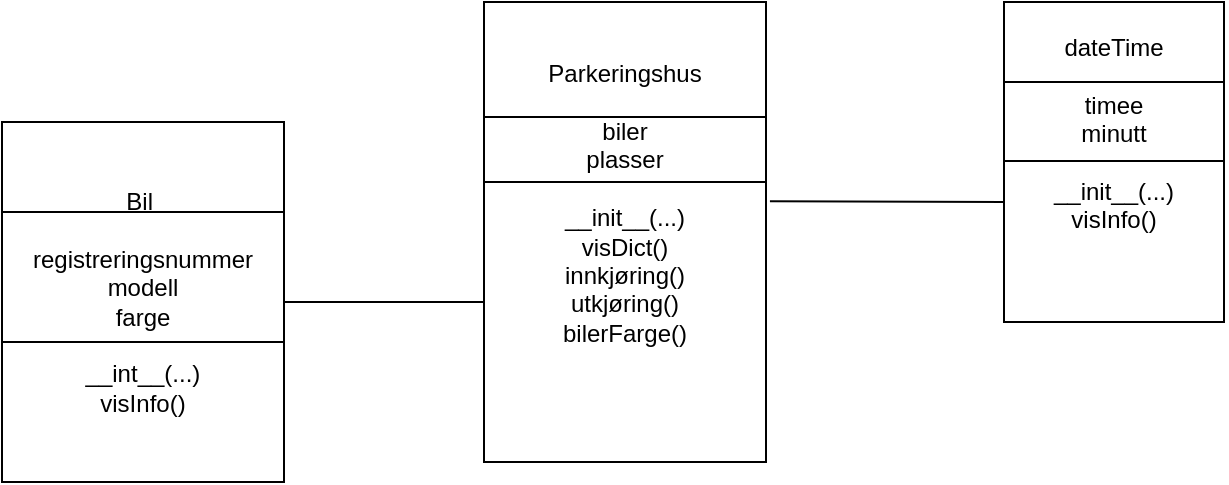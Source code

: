 <mxfile>
    <diagram id="4aEzR9SDLUpfyJQfAMdr" name="Page-1">
        <mxGraphModel dx="650" dy="592" grid="1" gridSize="10" guides="1" tooltips="1" connect="1" arrows="1" fold="1" page="1" pageScale="1" pageWidth="850" pageHeight="1100" math="0" shadow="0">
            <root>
                <mxCell id="0"/>
                <mxCell id="1" parent="0"/>
                <mxCell id="2" value="Bil&amp;nbsp;&lt;br&gt;&lt;br&gt;registreringsnummer&lt;br&gt;modell&lt;br&gt;farge&lt;br&gt;&lt;br&gt;__int__(...)&lt;br&gt;visInfo()" style="rounded=0;whiteSpace=wrap;html=1;" vertex="1" parent="1">
                    <mxGeometry x="129" y="100" width="141" height="180" as="geometry"/>
                </mxCell>
                <mxCell id="3" value="" style="endArrow=none;html=1;entryX=1;entryY=0.25;entryDx=0;entryDy=0;exitX=0;exitY=0.25;exitDx=0;exitDy=0;" edge="1" parent="1" source="2" target="2">
                    <mxGeometry width="50" height="50" relative="1" as="geometry">
                        <mxPoint x="129" y="150" as="sourcePoint"/>
                        <mxPoint x="179" y="100" as="targetPoint"/>
                    </mxGeometry>
                </mxCell>
                <mxCell id="4" value="" style="endArrow=none;html=1;entryX=1;entryY=0.25;entryDx=0;entryDy=0;exitX=0;exitY=0.25;exitDx=0;exitDy=0;" edge="1" parent="1">
                    <mxGeometry width="50" height="50" relative="1" as="geometry">
                        <mxPoint x="129" y="210" as="sourcePoint"/>
                        <mxPoint x="270" y="210" as="targetPoint"/>
                    </mxGeometry>
                </mxCell>
                <mxCell id="8" value="Parkeringshus&lt;br&gt;&lt;br&gt;biler&lt;br&gt;plasser&lt;br&gt;&lt;br&gt;__init__(...)&lt;br&gt;visDict()&lt;br&gt;innkjøring()&lt;br&gt;utkjøring()&lt;br&gt;bilerFarge()&lt;br&gt;&lt;br&gt;&lt;br&gt;" style="rounded=0;whiteSpace=wrap;html=1;" vertex="1" parent="1">
                    <mxGeometry x="370" y="40" width="141" height="230" as="geometry"/>
                </mxCell>
                <mxCell id="9" value="" style="endArrow=none;html=1;entryX=1;entryY=0.25;entryDx=0;entryDy=0;exitX=0;exitY=0.25;exitDx=0;exitDy=0;" edge="1" parent="1" source="8" target="8">
                    <mxGeometry width="50" height="50" relative="1" as="geometry">
                        <mxPoint x="370" y="140" as="sourcePoint"/>
                        <mxPoint x="420" y="90" as="targetPoint"/>
                    </mxGeometry>
                </mxCell>
                <mxCell id="10" value="" style="endArrow=none;html=1;entryX=1;entryY=0.25;entryDx=0;entryDy=0;exitX=0;exitY=0.25;exitDx=0;exitDy=0;" edge="1" parent="1">
                    <mxGeometry width="50" height="50" relative="1" as="geometry">
                        <mxPoint x="370" y="130" as="sourcePoint"/>
                        <mxPoint x="511" y="130" as="targetPoint"/>
                    </mxGeometry>
                </mxCell>
                <mxCell id="13" value="dateTime&lt;br&gt;&lt;br&gt;timee&lt;br&gt;minutt&lt;br&gt;&lt;br&gt;__init__(...)&lt;br&gt;visInfo()&lt;br&gt;&lt;br&gt;&lt;br&gt;" style="rounded=0;whiteSpace=wrap;html=1;" vertex="1" parent="1">
                    <mxGeometry x="630" y="40" width="110" height="160" as="geometry"/>
                </mxCell>
                <mxCell id="15" value="" style="endArrow=none;html=1;" edge="1" parent="1" target="13">
                    <mxGeometry width="50" height="50" relative="1" as="geometry">
                        <mxPoint x="630" y="80" as="sourcePoint"/>
                        <mxPoint x="680" y="30" as="targetPoint"/>
                        <Array as="points">
                            <mxPoint x="740" y="80"/>
                        </Array>
                    </mxGeometry>
                </mxCell>
                <mxCell id="16" value="" style="endArrow=none;html=1;" edge="1" parent="1">
                    <mxGeometry width="50" height="50" relative="1" as="geometry">
                        <mxPoint x="630" y="119.5" as="sourcePoint"/>
                        <mxPoint x="740" y="119.5" as="targetPoint"/>
                        <Array as="points">
                            <mxPoint x="740" y="119.5"/>
                        </Array>
                    </mxGeometry>
                </mxCell>
                <mxCell id="17" value="" style="endArrow=none;html=1;entryX=0;entryY=0.652;entryDx=0;entryDy=0;entryPerimeter=0;" edge="1" parent="1" target="8">
                    <mxGeometry width="50" height="50" relative="1" as="geometry">
                        <mxPoint x="270" y="190" as="sourcePoint"/>
                        <mxPoint x="320" y="140" as="targetPoint"/>
                    </mxGeometry>
                </mxCell>
                <mxCell id="18" value="" style="endArrow=none;html=1;entryX=0;entryY=0.652;entryDx=0;entryDy=0;entryPerimeter=0;exitX=1.014;exitY=0.433;exitDx=0;exitDy=0;exitPerimeter=0;" edge="1" parent="1" source="8">
                    <mxGeometry width="50" height="50" relative="1" as="geometry">
                        <mxPoint x="530" y="140.04" as="sourcePoint"/>
                        <mxPoint x="630" y="140.0" as="targetPoint"/>
                    </mxGeometry>
                </mxCell>
            </root>
        </mxGraphModel>
    </diagram>
</mxfile>